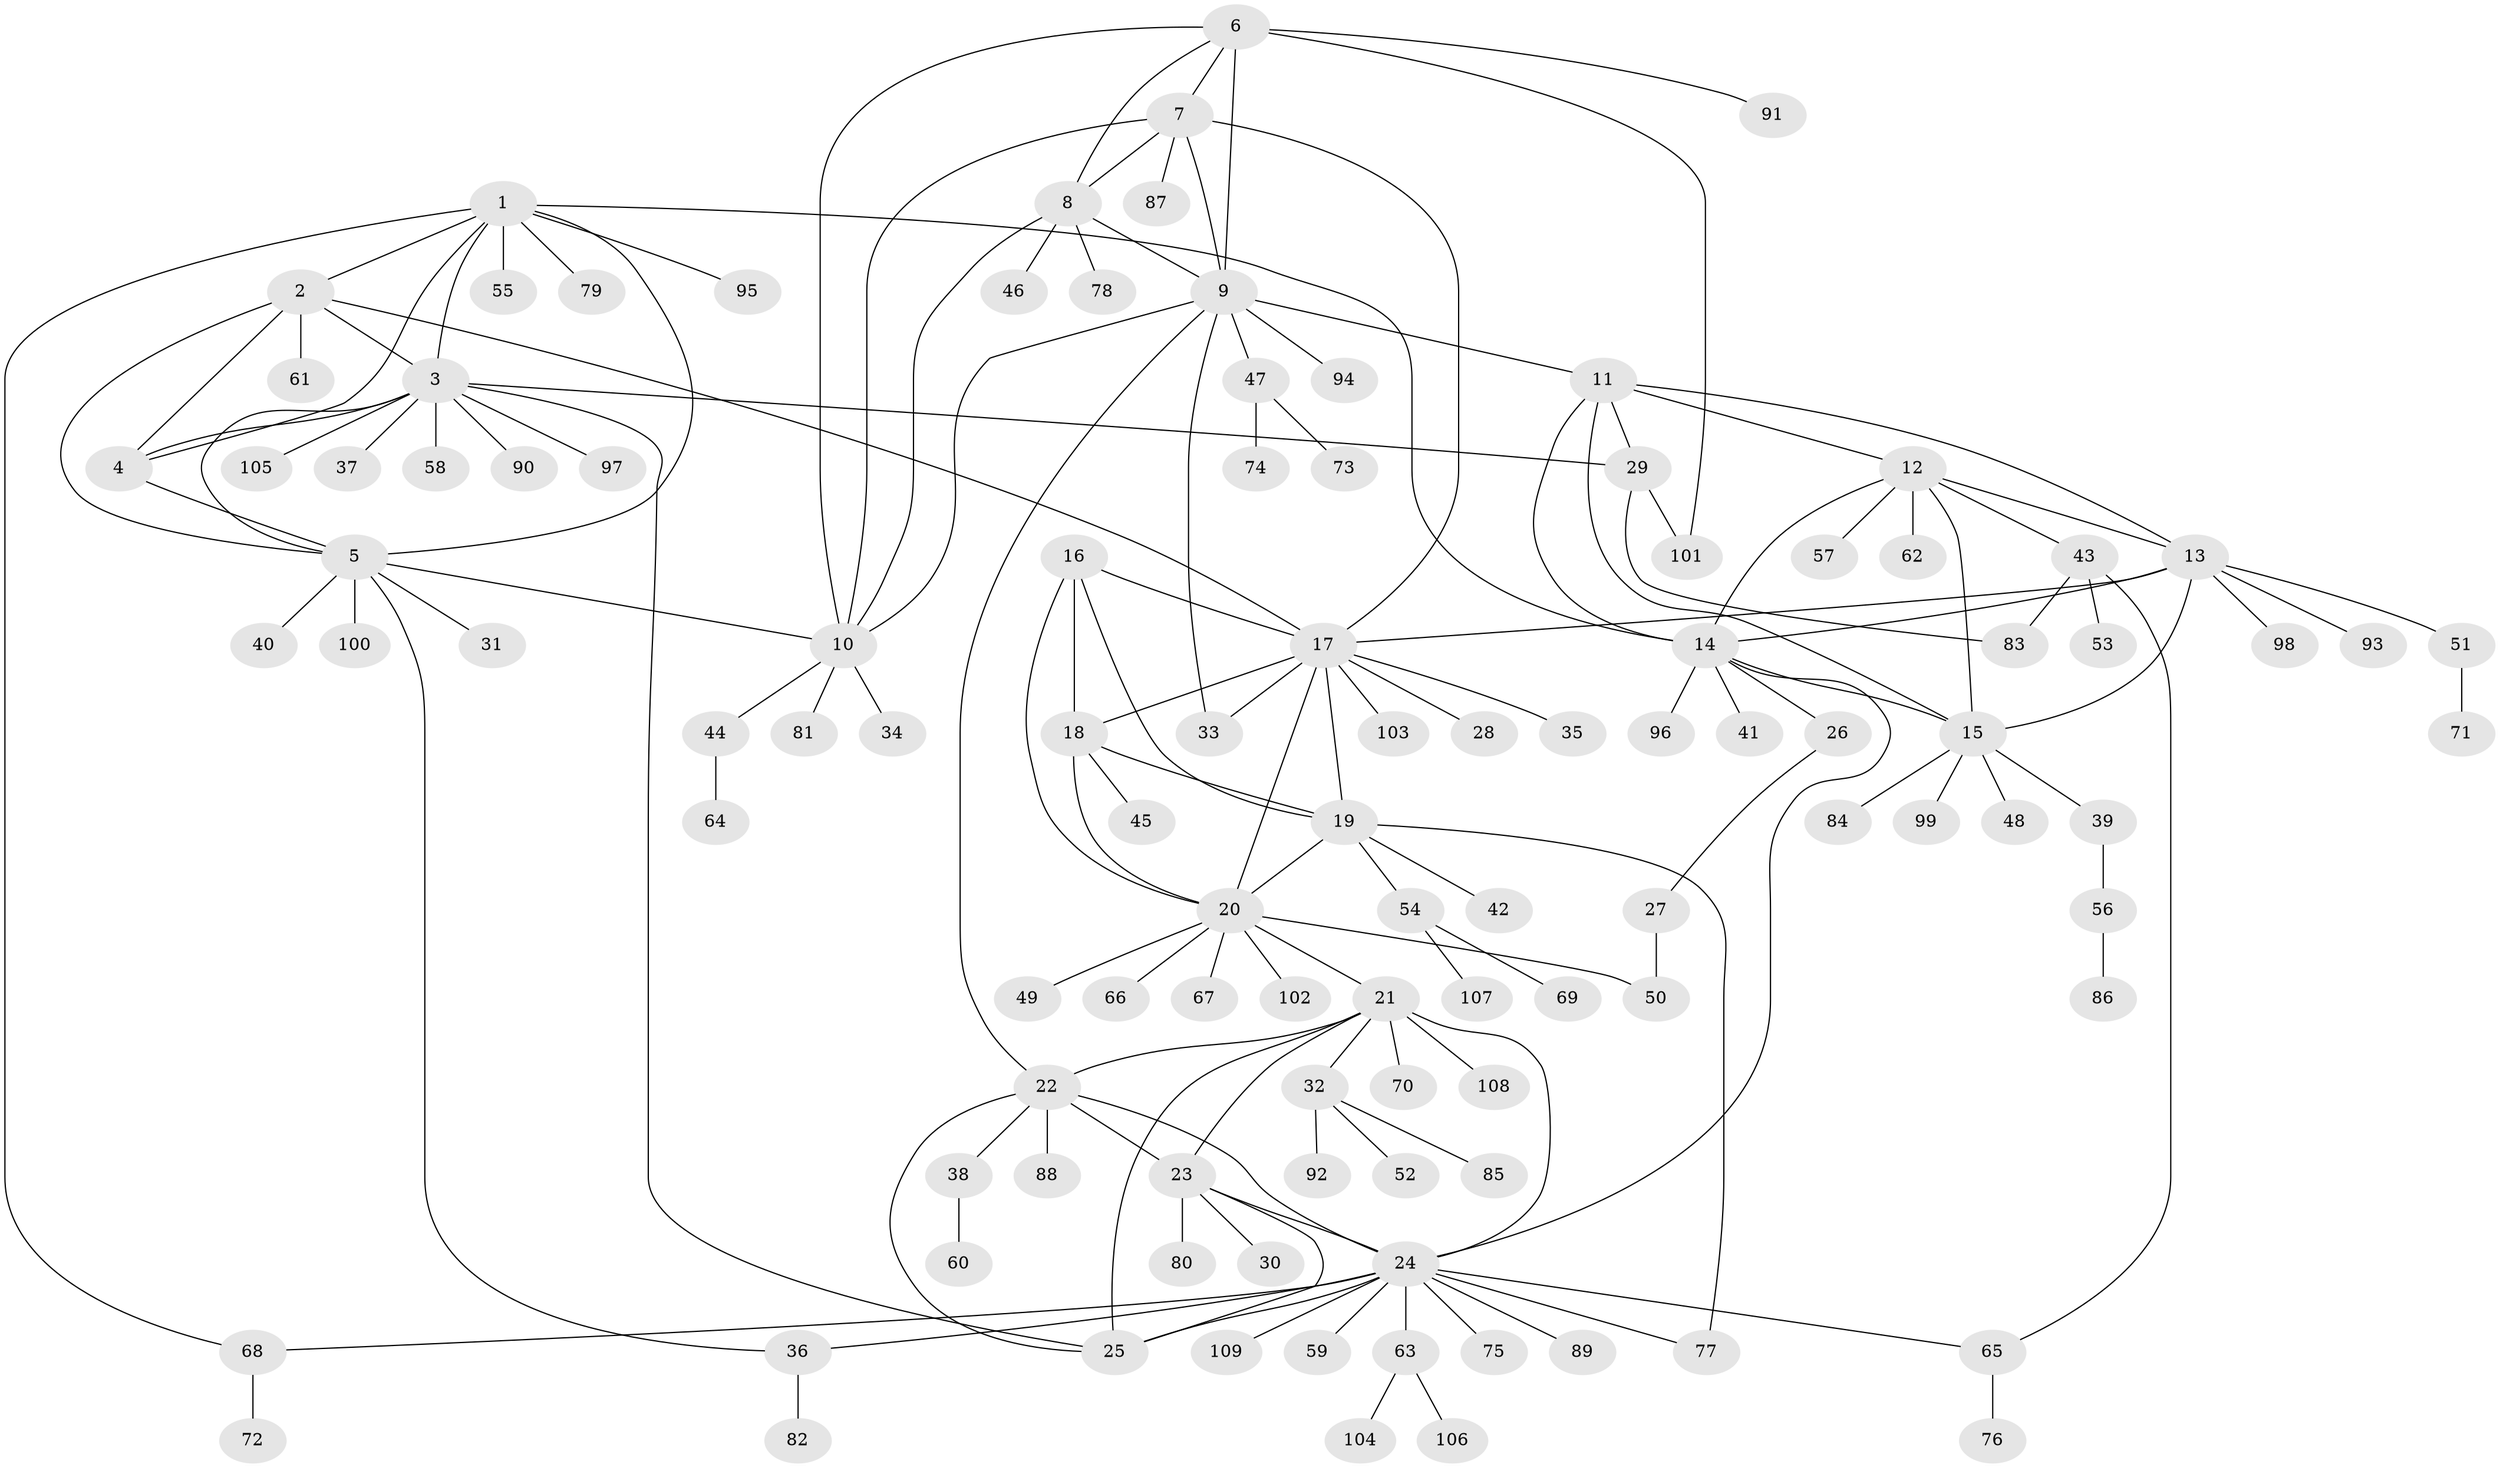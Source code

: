 // coarse degree distribution, {2: 0.12121212121212122, 6: 0.030303030303030304, 1: 0.45454545454545453, 5: 0.09090909090909091, 8: 0.09090909090909091, 3: 0.12121212121212122, 10: 0.030303030303030304, 4: 0.06060606060606061}
// Generated by graph-tools (version 1.1) at 2025/37/03/04/25 23:37:31]
// undirected, 109 vertices, 153 edges
graph export_dot {
  node [color=gray90,style=filled];
  1;
  2;
  3;
  4;
  5;
  6;
  7;
  8;
  9;
  10;
  11;
  12;
  13;
  14;
  15;
  16;
  17;
  18;
  19;
  20;
  21;
  22;
  23;
  24;
  25;
  26;
  27;
  28;
  29;
  30;
  31;
  32;
  33;
  34;
  35;
  36;
  37;
  38;
  39;
  40;
  41;
  42;
  43;
  44;
  45;
  46;
  47;
  48;
  49;
  50;
  51;
  52;
  53;
  54;
  55;
  56;
  57;
  58;
  59;
  60;
  61;
  62;
  63;
  64;
  65;
  66;
  67;
  68;
  69;
  70;
  71;
  72;
  73;
  74;
  75;
  76;
  77;
  78;
  79;
  80;
  81;
  82;
  83;
  84;
  85;
  86;
  87;
  88;
  89;
  90;
  91;
  92;
  93;
  94;
  95;
  96;
  97;
  98;
  99;
  100;
  101;
  102;
  103;
  104;
  105;
  106;
  107;
  108;
  109;
  1 -- 2;
  1 -- 3;
  1 -- 4;
  1 -- 5;
  1 -- 14;
  1 -- 55;
  1 -- 68;
  1 -- 79;
  1 -- 95;
  2 -- 3;
  2 -- 4;
  2 -- 5;
  2 -- 17;
  2 -- 61;
  3 -- 4;
  3 -- 5;
  3 -- 25;
  3 -- 29;
  3 -- 37;
  3 -- 58;
  3 -- 90;
  3 -- 97;
  3 -- 105;
  4 -- 5;
  5 -- 10;
  5 -- 31;
  5 -- 36;
  5 -- 40;
  5 -- 100;
  6 -- 7;
  6 -- 8;
  6 -- 9;
  6 -- 10;
  6 -- 91;
  6 -- 101;
  7 -- 8;
  7 -- 9;
  7 -- 10;
  7 -- 17;
  7 -- 87;
  8 -- 9;
  8 -- 10;
  8 -- 46;
  8 -- 78;
  9 -- 10;
  9 -- 11;
  9 -- 22;
  9 -- 33;
  9 -- 47;
  9 -- 94;
  10 -- 34;
  10 -- 44;
  10 -- 81;
  11 -- 12;
  11 -- 13;
  11 -- 14;
  11 -- 15;
  11 -- 29;
  12 -- 13;
  12 -- 14;
  12 -- 15;
  12 -- 43;
  12 -- 57;
  12 -- 62;
  13 -- 14;
  13 -- 15;
  13 -- 17;
  13 -- 51;
  13 -- 93;
  13 -- 98;
  14 -- 15;
  14 -- 24;
  14 -- 26;
  14 -- 41;
  14 -- 96;
  15 -- 39;
  15 -- 48;
  15 -- 84;
  15 -- 99;
  16 -- 17;
  16 -- 18;
  16 -- 19;
  16 -- 20;
  17 -- 18;
  17 -- 19;
  17 -- 20;
  17 -- 28;
  17 -- 33;
  17 -- 35;
  17 -- 103;
  18 -- 19;
  18 -- 20;
  18 -- 45;
  19 -- 20;
  19 -- 42;
  19 -- 54;
  19 -- 77;
  20 -- 21;
  20 -- 49;
  20 -- 50;
  20 -- 66;
  20 -- 67;
  20 -- 102;
  21 -- 22;
  21 -- 23;
  21 -- 24;
  21 -- 25;
  21 -- 32;
  21 -- 70;
  21 -- 108;
  22 -- 23;
  22 -- 24;
  22 -- 25;
  22 -- 38;
  22 -- 88;
  23 -- 24;
  23 -- 25;
  23 -- 30;
  23 -- 80;
  24 -- 25;
  24 -- 36;
  24 -- 59;
  24 -- 63;
  24 -- 65;
  24 -- 68;
  24 -- 75;
  24 -- 77;
  24 -- 89;
  24 -- 109;
  26 -- 27;
  27 -- 50;
  29 -- 83;
  29 -- 101;
  32 -- 52;
  32 -- 85;
  32 -- 92;
  36 -- 82;
  38 -- 60;
  39 -- 56;
  43 -- 53;
  43 -- 65;
  43 -- 83;
  44 -- 64;
  47 -- 73;
  47 -- 74;
  51 -- 71;
  54 -- 69;
  54 -- 107;
  56 -- 86;
  63 -- 104;
  63 -- 106;
  65 -- 76;
  68 -- 72;
}
